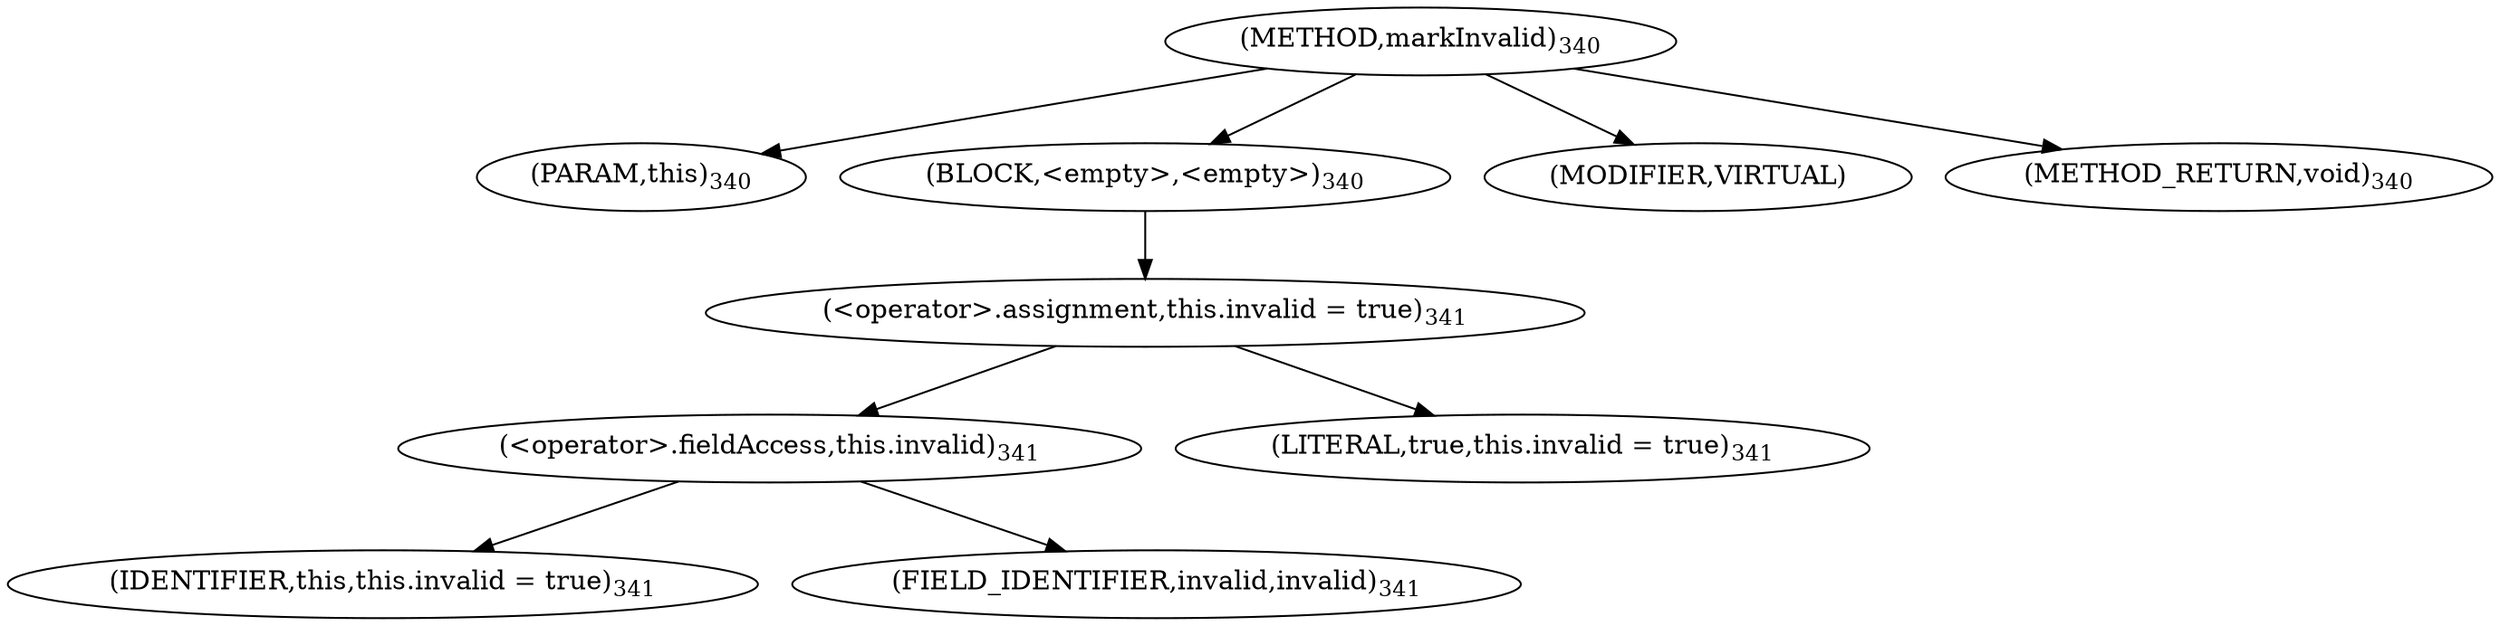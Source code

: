 digraph "markInvalid" {  
"385" [label = <(METHOD,markInvalid)<SUB>340</SUB>> ]
"386" [label = <(PARAM,this)<SUB>340</SUB>> ]
"387" [label = <(BLOCK,&lt;empty&gt;,&lt;empty&gt;)<SUB>340</SUB>> ]
"388" [label = <(&lt;operator&gt;.assignment,this.invalid = true)<SUB>341</SUB>> ]
"389" [label = <(&lt;operator&gt;.fieldAccess,this.invalid)<SUB>341</SUB>> ]
"390" [label = <(IDENTIFIER,this,this.invalid = true)<SUB>341</SUB>> ]
"391" [label = <(FIELD_IDENTIFIER,invalid,invalid)<SUB>341</SUB>> ]
"392" [label = <(LITERAL,true,this.invalid = true)<SUB>341</SUB>> ]
"393" [label = <(MODIFIER,VIRTUAL)> ]
"394" [label = <(METHOD_RETURN,void)<SUB>340</SUB>> ]
  "385" -> "386" 
  "385" -> "387" 
  "385" -> "393" 
  "385" -> "394" 
  "387" -> "388" 
  "388" -> "389" 
  "388" -> "392" 
  "389" -> "390" 
  "389" -> "391" 
}
